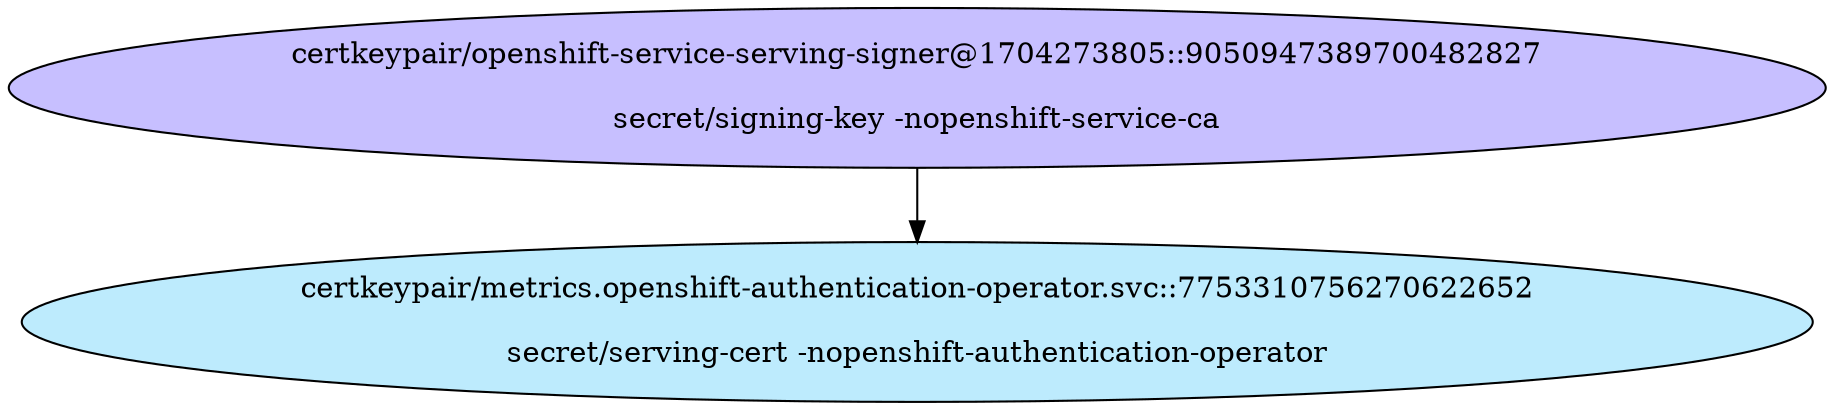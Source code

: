digraph "Local Certificate" {
  // Node definitions.
  0 [
    label="certkeypair/metrics.openshift-authentication-operator.svc::7753310756270622652\n\nsecret/serving-cert -nopenshift-authentication-operator\n"
    style=filled
    fillcolor="#bdebfd"
  ];
  1 [
    label="certkeypair/openshift-service-serving-signer@1704273805::9050947389700482827\n\nsecret/signing-key -nopenshift-service-ca\n"
    style=filled
    fillcolor="#c7bfff"
  ];

  // Edge definitions.
  1 -> 0;
}